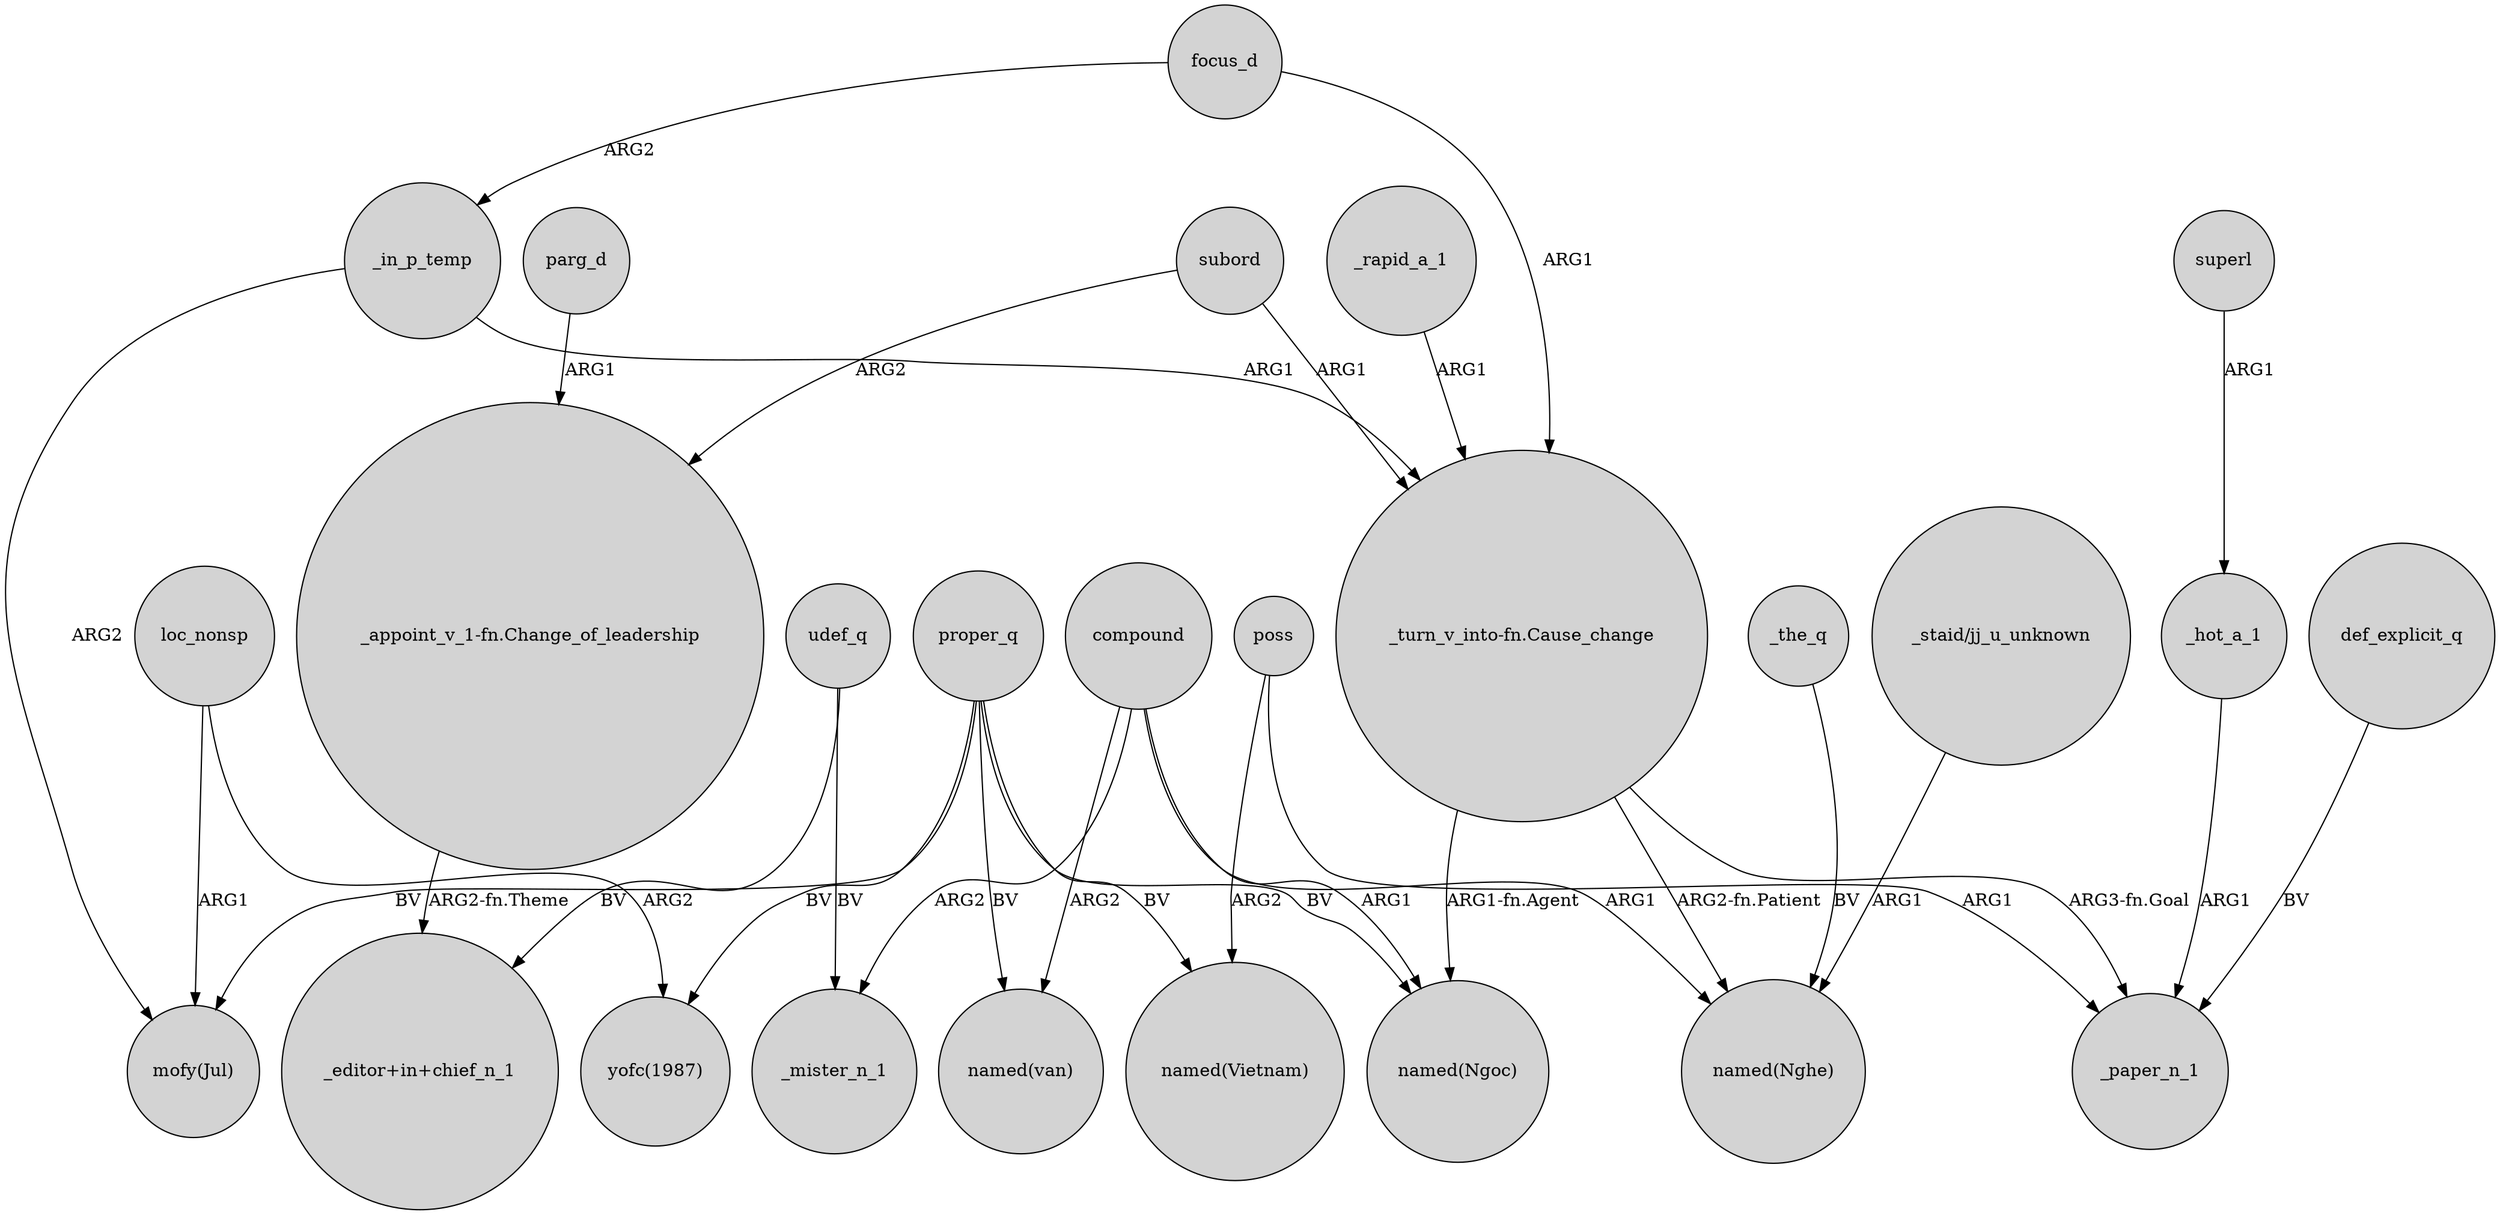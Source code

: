 digraph {
	node [shape=circle style=filled]
	subord -> "_turn_v_into-fn.Cause_change" [label=ARG1]
	superl -> _hot_a_1 [label=ARG1]
	subord -> "_appoint_v_1-fn.Change_of_leadership" [label=ARG2]
	focus_d -> _in_p_temp [label=ARG2]
	proper_q -> "mofy(Jul)" [label=BV]
	_rapid_a_1 -> "_turn_v_into-fn.Cause_change" [label=ARG1]
	compound -> "named(Ngoc)" [label=ARG1]
	poss -> _paper_n_1 [label=ARG1]
	def_explicit_q -> _paper_n_1 [label=BV]
	compound -> _mister_n_1 [label=ARG2]
	_hot_a_1 -> _paper_n_1 [label=ARG1]
	udef_q -> _mister_n_1 [label=BV]
	proper_q -> "named(van)" [label=BV]
	proper_q -> "named(Ngoc)" [label=BV]
	_the_q -> "named(Nghe)" [label=BV]
	"_staid/jj_u_unknown" -> "named(Nghe)" [label=ARG1]
	compound -> "named(Nghe)" [label=ARG1]
	focus_d -> "_turn_v_into-fn.Cause_change" [label=ARG1]
	"_appoint_v_1-fn.Change_of_leadership" -> "_editor+in+chief_n_1" [label="ARG2-fn.Theme"]
	_in_p_temp -> "mofy(Jul)" [label=ARG2]
	"_turn_v_into-fn.Cause_change" -> _paper_n_1 [label="ARG3-fn.Goal"]
	poss -> "named(Vietnam)" [label=ARG2]
	parg_d -> "_appoint_v_1-fn.Change_of_leadership" [label=ARG1]
	proper_q -> "yofc(1987)" [label=BV]
	"_turn_v_into-fn.Cause_change" -> "named(Nghe)" [label="ARG2-fn.Patient"]
	proper_q -> "named(Vietnam)" [label=BV]
	"_turn_v_into-fn.Cause_change" -> "named(Ngoc)" [label="ARG1-fn.Agent"]
	compound -> "named(van)" [label=ARG2]
	udef_q -> "_editor+in+chief_n_1" [label=BV]
	loc_nonsp -> "mofy(Jul)" [label=ARG1]
	_in_p_temp -> "_turn_v_into-fn.Cause_change" [label=ARG1]
	loc_nonsp -> "yofc(1987)" [label=ARG2]
}
